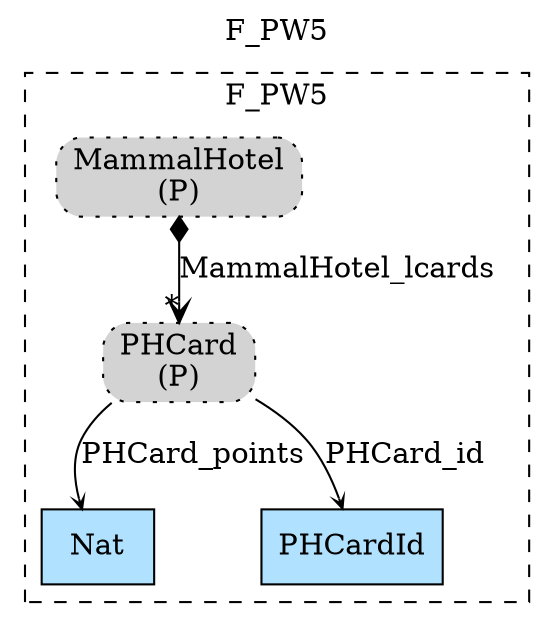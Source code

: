 digraph {graph[label=F_PW5,labelloc=tl,labelfontsize=12];
subgraph cluster_F_PW5{style=dashed;label=F_PW5;
"Nat"[shape=record,fillcolor=lightskyblue1,style = filled,label="Nat"];
"PHCardId"[shape=record,fillcolor=lightskyblue1,style = filled,label="PHCardId"];
"PMammalHotel"[shape=box,fillcolor=lightgray,style ="rounded,filled,dotted",label=<MammalHotel<br/>(P)>];
"PPHCard"[shape=box,fillcolor=lightgray,style ="rounded,filled,dotted",label=<PHCard<br/>(P)>];

"PPHCard"->"Nat"[label="PHCard_points",arrowhead=vee,headlabel="",arrowsize=.5];
"PPHCard"->"PHCardId"[label="PHCard_id",arrowhead=vee,headlabel="",arrowsize=.5];
"PMammalHotel"->"PPHCard"[label="MammalHotel_lcards",arrowhead=vee,arrowtail=diamond,dir=both,headlabel="*"];

}


}
